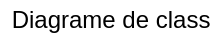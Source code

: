 <mxfile>
    <diagram id="vZ4ZJDTRh7w57vw9zJpH" name="Page-1">
        <mxGraphModel dx="862" dy="494" grid="1" gridSize="10" guides="1" tooltips="1" connect="1" arrows="1" fold="1" page="1" pageScale="1" pageWidth="827" pageHeight="1169" math="0" shadow="0">
            <root>
                <mxCell id="0"/>
                <mxCell id="1" parent="0"/>
                <mxCell id="2" value="Diagrame de class" style="text;html=1;align=center;verticalAlign=middle;resizable=0;points=[];autosize=1;strokeColor=none;" vertex="1" parent="1">
                    <mxGeometry x="40" y="30" width="110" height="20" as="geometry"/>
                </mxCell>
            </root>
        </mxGraphModel>
    </diagram>
</mxfile>